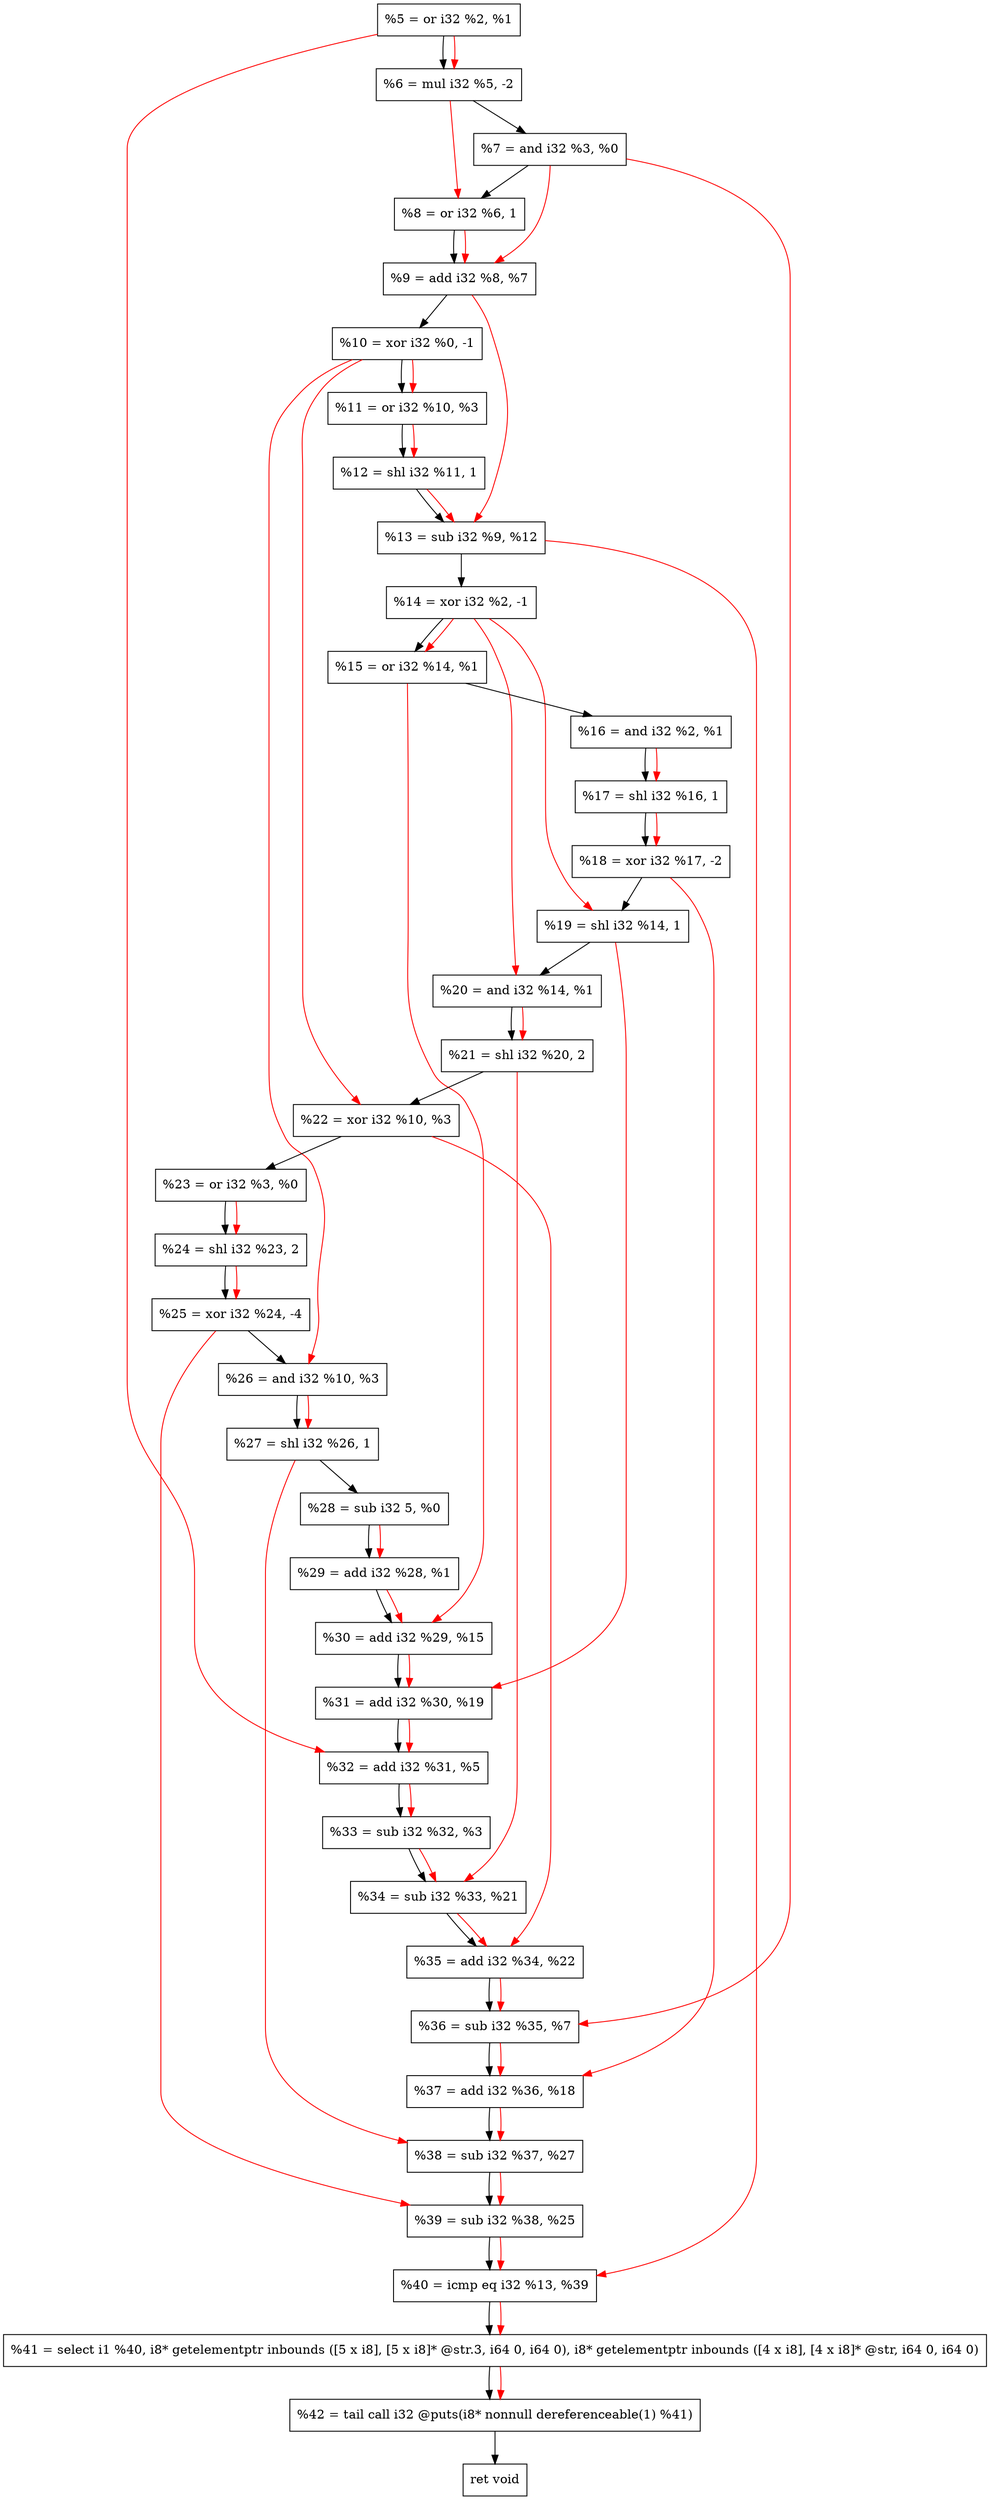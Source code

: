digraph "DFG for'crackme' function" {
	Node0xc41a40[shape=record, label="  %5 = or i32 %2, %1"];
	Node0xc420c0[shape=record, label="  %6 = mul i32 %5, -2"];
	Node0xc42130[shape=record, label="  %7 = and i32 %3, %0"];
	Node0xc421d0[shape=record, label="  %8 = or i32 %6, 1"];
	Node0xc42240[shape=record, label="  %9 = add i32 %8, %7"];
	Node0xc422e0[shape=record, label="  %10 = xor i32 %0, -1"];
	Node0xc42350[shape=record, label="  %11 = or i32 %10, %3"];
	Node0xc423c0[shape=record, label="  %12 = shl i32 %11, 1"];
	Node0xc42430[shape=record, label="  %13 = sub i32 %9, %12"];
	Node0xc424a0[shape=record, label="  %14 = xor i32 %2, -1"];
	Node0xc42510[shape=record, label="  %15 = or i32 %14, %1"];
	Node0xc42580[shape=record, label="  %16 = and i32 %2, %1"];
	Node0xc425f0[shape=record, label="  %17 = shl i32 %16, 1"];
	Node0xc42660[shape=record, label="  %18 = xor i32 %17, -2"];
	Node0xc426d0[shape=record, label="  %19 = shl i32 %14, 1"];
	Node0xc42740[shape=record, label="  %20 = and i32 %14, %1"];
	Node0xc427e0[shape=record, label="  %21 = shl i32 %20, 2"];
	Node0xc42850[shape=record, label="  %22 = xor i32 %10, %3"];
	Node0xc428c0[shape=record, label="  %23 = or i32 %3, %0"];
	Node0xc42930[shape=record, label="  %24 = shl i32 %23, 2"];
	Node0xc429d0[shape=record, label="  %25 = xor i32 %24, -4"];
	Node0xc42a40[shape=record, label="  %26 = and i32 %10, %3"];
	Node0xc42ab0[shape=record, label="  %27 = shl i32 %26, 1"];
	Node0xc42b50[shape=record, label="  %28 = sub i32 5, %0"];
	Node0xc42bc0[shape=record, label="  %29 = add i32 %28, %1"];
	Node0xc42c30[shape=record, label="  %30 = add i32 %29, %15"];
	Node0xc42ca0[shape=record, label="  %31 = add i32 %30, %19"];
	Node0xc42d10[shape=record, label="  %32 = add i32 %31, %5"];
	Node0xc42f90[shape=record, label="  %33 = sub i32 %32, %3"];
	Node0xc43000[shape=record, label="  %34 = sub i32 %33, %21"];
	Node0xc43070[shape=record, label="  %35 = add i32 %34, %22"];
	Node0xc430e0[shape=record, label="  %36 = sub i32 %35, %7"];
	Node0xc43150[shape=record, label="  %37 = add i32 %36, %18"];
	Node0xc431c0[shape=record, label="  %38 = sub i32 %37, %27"];
	Node0xc43230[shape=record, label="  %39 = sub i32 %38, %25"];
	Node0xc432a0[shape=record, label="  %40 = icmp eq i32 %13, %39"];
	Node0xbe2268[shape=record, label="  %41 = select i1 %40, i8* getelementptr inbounds ([5 x i8], [5 x i8]* @str.3, i64 0, i64 0), i8* getelementptr inbounds ([4 x i8], [4 x i8]* @str, i64 0, i64 0)"];
	Node0xc43740[shape=record, label="  %42 = tail call i32 @puts(i8* nonnull dereferenceable(1) %41)"];
	Node0xc43790[shape=record, label="  ret void"];
	Node0xc41a40 -> Node0xc420c0;
	Node0xc420c0 -> Node0xc42130;
	Node0xc42130 -> Node0xc421d0;
	Node0xc421d0 -> Node0xc42240;
	Node0xc42240 -> Node0xc422e0;
	Node0xc422e0 -> Node0xc42350;
	Node0xc42350 -> Node0xc423c0;
	Node0xc423c0 -> Node0xc42430;
	Node0xc42430 -> Node0xc424a0;
	Node0xc424a0 -> Node0xc42510;
	Node0xc42510 -> Node0xc42580;
	Node0xc42580 -> Node0xc425f0;
	Node0xc425f0 -> Node0xc42660;
	Node0xc42660 -> Node0xc426d0;
	Node0xc426d0 -> Node0xc42740;
	Node0xc42740 -> Node0xc427e0;
	Node0xc427e0 -> Node0xc42850;
	Node0xc42850 -> Node0xc428c0;
	Node0xc428c0 -> Node0xc42930;
	Node0xc42930 -> Node0xc429d0;
	Node0xc429d0 -> Node0xc42a40;
	Node0xc42a40 -> Node0xc42ab0;
	Node0xc42ab0 -> Node0xc42b50;
	Node0xc42b50 -> Node0xc42bc0;
	Node0xc42bc0 -> Node0xc42c30;
	Node0xc42c30 -> Node0xc42ca0;
	Node0xc42ca0 -> Node0xc42d10;
	Node0xc42d10 -> Node0xc42f90;
	Node0xc42f90 -> Node0xc43000;
	Node0xc43000 -> Node0xc43070;
	Node0xc43070 -> Node0xc430e0;
	Node0xc430e0 -> Node0xc43150;
	Node0xc43150 -> Node0xc431c0;
	Node0xc431c0 -> Node0xc43230;
	Node0xc43230 -> Node0xc432a0;
	Node0xc432a0 -> Node0xbe2268;
	Node0xbe2268 -> Node0xc43740;
	Node0xc43740 -> Node0xc43790;
edge [color=red]
	Node0xc41a40 -> Node0xc420c0;
	Node0xc420c0 -> Node0xc421d0;
	Node0xc421d0 -> Node0xc42240;
	Node0xc42130 -> Node0xc42240;
	Node0xc422e0 -> Node0xc42350;
	Node0xc42350 -> Node0xc423c0;
	Node0xc42240 -> Node0xc42430;
	Node0xc423c0 -> Node0xc42430;
	Node0xc424a0 -> Node0xc42510;
	Node0xc42580 -> Node0xc425f0;
	Node0xc425f0 -> Node0xc42660;
	Node0xc424a0 -> Node0xc426d0;
	Node0xc424a0 -> Node0xc42740;
	Node0xc42740 -> Node0xc427e0;
	Node0xc422e0 -> Node0xc42850;
	Node0xc428c0 -> Node0xc42930;
	Node0xc42930 -> Node0xc429d0;
	Node0xc422e0 -> Node0xc42a40;
	Node0xc42a40 -> Node0xc42ab0;
	Node0xc42b50 -> Node0xc42bc0;
	Node0xc42bc0 -> Node0xc42c30;
	Node0xc42510 -> Node0xc42c30;
	Node0xc42c30 -> Node0xc42ca0;
	Node0xc426d0 -> Node0xc42ca0;
	Node0xc42ca0 -> Node0xc42d10;
	Node0xc41a40 -> Node0xc42d10;
	Node0xc42d10 -> Node0xc42f90;
	Node0xc42f90 -> Node0xc43000;
	Node0xc427e0 -> Node0xc43000;
	Node0xc43000 -> Node0xc43070;
	Node0xc42850 -> Node0xc43070;
	Node0xc43070 -> Node0xc430e0;
	Node0xc42130 -> Node0xc430e0;
	Node0xc430e0 -> Node0xc43150;
	Node0xc42660 -> Node0xc43150;
	Node0xc43150 -> Node0xc431c0;
	Node0xc42ab0 -> Node0xc431c0;
	Node0xc431c0 -> Node0xc43230;
	Node0xc429d0 -> Node0xc43230;
	Node0xc42430 -> Node0xc432a0;
	Node0xc43230 -> Node0xc432a0;
	Node0xc432a0 -> Node0xbe2268;
	Node0xbe2268 -> Node0xc43740;
}
